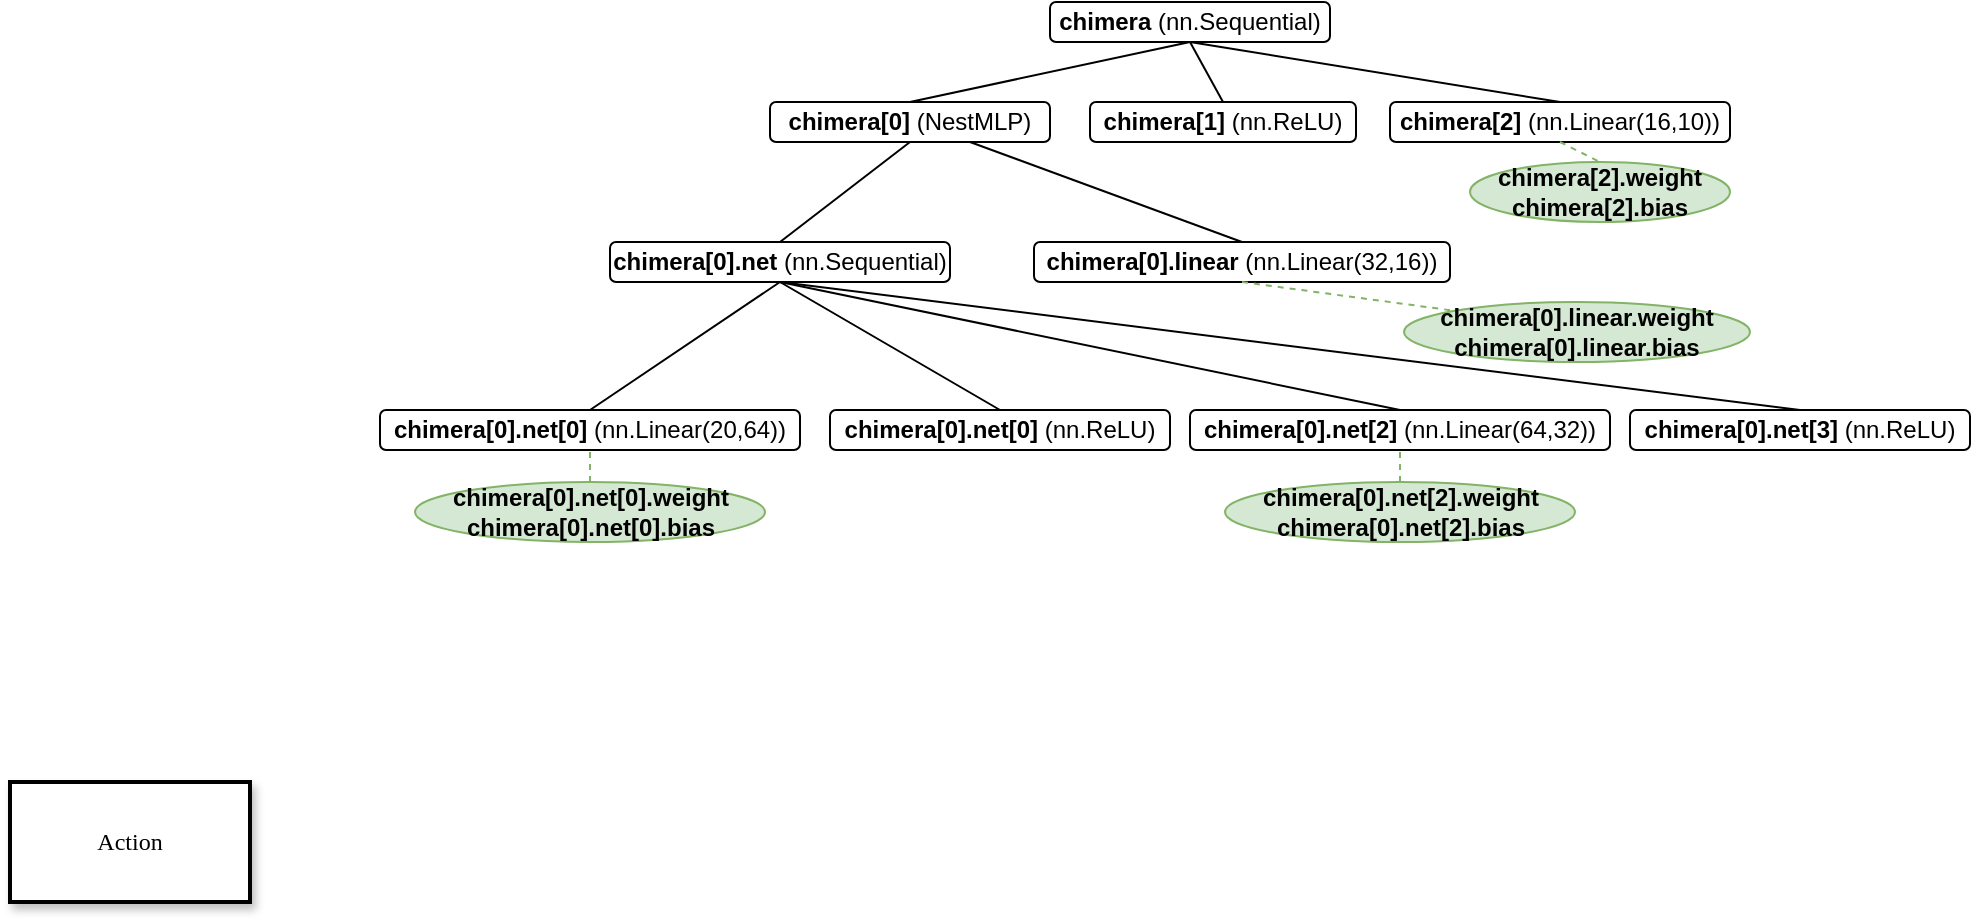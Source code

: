 <mxfile version="20.2.0" type="device"><diagram name="Page-1" id="10a91c8b-09ff-31b1-d368-03940ed4cc9e"><mxGraphModel dx="788" dy="498" grid="1" gridSize="10" guides="1" tooltips="1" connect="1" arrows="1" fold="1" page="1" pageScale="1" pageWidth="1100" pageHeight="850" background="none" math="0" shadow="0"><root><mxCell id="0"/><mxCell id="1" parent="0"/><mxCell id="62893188c0fa7362-20" value="Action" style="whiteSpace=wrap;html=1;rounded=0;shadow=1;labelBackgroundColor=none;strokeWidth=2;fontFamily=Verdana;fontSize=12;align=center;" parent="1" vertex="1"><mxGeometry x="70" y="500" width="120" height="60" as="geometry"/></mxCell><mxCell id="-jlejJTn3zLnuox9k7p4-1" value="&lt;b&gt;chimera&lt;/b&gt; (nn.Sequential)" style="rounded=1;whiteSpace=wrap;html=1;" vertex="1" parent="1"><mxGeometry x="590" y="110" width="140" height="20" as="geometry"/></mxCell><mxCell id="-jlejJTn3zLnuox9k7p4-4" value="&lt;b&gt;chimera[0]&lt;/b&gt; (NestMLP)" style="whiteSpace=wrap;html=1;rounded=1;" vertex="1" parent="1"><mxGeometry x="450" y="160" width="140" height="20" as="geometry"/></mxCell><mxCell id="-jlejJTn3zLnuox9k7p4-7" value="" style="endArrow=none;html=1;rounded=0;exitX=0.5;exitY=0;exitDx=0;exitDy=0;" edge="1" parent="1" source="-jlejJTn3zLnuox9k7p4-4"><mxGeometry width="50" height="50" relative="1" as="geometry"><mxPoint x="570" y="180" as="sourcePoint"/><mxPoint x="660" y="130" as="targetPoint"/></mxGeometry></mxCell><mxCell id="-jlejJTn3zLnuox9k7p4-9" value="&lt;b&gt;chimera[0]&lt;/b&gt;&lt;b&gt;.linear&lt;/b&gt; (nn.Linear(32,16))" style="whiteSpace=wrap;html=1;rounded=1;" vertex="1" parent="1"><mxGeometry x="582" y="230" width="208" height="20" as="geometry"/></mxCell><mxCell id="-jlejJTn3zLnuox9k7p4-10" value="&lt;b&gt;chimera[0]&lt;/b&gt;&lt;b&gt;.net&lt;/b&gt; (nn.Sequential)" style="whiteSpace=wrap;html=1;rounded=1;" vertex="1" parent="1"><mxGeometry x="370" y="230" width="170" height="20" as="geometry"/></mxCell><mxCell id="-jlejJTn3zLnuox9k7p4-11" value="&lt;b&gt;chimera[0]&lt;/b&gt;&lt;b&gt;.net[2]&lt;/b&gt;&amp;nbsp;(nn.Linear(64,32))" style="whiteSpace=wrap;html=1;rounded=1;" vertex="1" parent="1"><mxGeometry x="660" y="314" width="210" height="20" as="geometry"/></mxCell><mxCell id="-jlejJTn3zLnuox9k7p4-12" value="&lt;b&gt;chimera[1]&lt;/b&gt;&amp;nbsp;(nn.ReLU)" style="whiteSpace=wrap;html=1;rounded=1;" vertex="1" parent="1"><mxGeometry x="610" y="160" width="133" height="20" as="geometry"/></mxCell><mxCell id="-jlejJTn3zLnuox9k7p4-14" value="&lt;b&gt;chimera[2]&lt;/b&gt;&amp;nbsp;(nn.Linear(16,10))" style="whiteSpace=wrap;html=1;rounded=1;" vertex="1" parent="1"><mxGeometry x="760" y="160" width="170" height="20" as="geometry"/></mxCell><mxCell id="-jlejJTn3zLnuox9k7p4-16" value="&lt;b&gt;chimera[0]&lt;/b&gt;&lt;b&gt;.net[0]&amp;nbsp;&lt;/b&gt;(nn.Linear(20,64))" style="whiteSpace=wrap;html=1;rounded=1;" vertex="1" parent="1"><mxGeometry x="255" y="314" width="210" height="20" as="geometry"/></mxCell><mxCell id="-jlejJTn3zLnuox9k7p4-17" value="&lt;b&gt;chimera[0]&lt;/b&gt;&lt;b&gt;.net[0]&amp;nbsp;&lt;/b&gt;(nn.ReLU)" style="whiteSpace=wrap;html=1;rounded=1;" vertex="1" parent="1"><mxGeometry x="480" y="314" width="170" height="20" as="geometry"/></mxCell><mxCell id="-jlejJTn3zLnuox9k7p4-21" value="" style="endArrow=none;html=1;rounded=0;exitX=0.5;exitY=0;exitDx=0;exitDy=0;entryX=0.5;entryY=1;entryDx=0;entryDy=0;" edge="1" parent="1" source="-jlejJTn3zLnuox9k7p4-12" target="-jlejJTn3zLnuox9k7p4-1"><mxGeometry width="50" height="50" relative="1" as="geometry"><mxPoint x="560" y="170" as="sourcePoint"/><mxPoint x="670" y="140" as="targetPoint"/></mxGeometry></mxCell><mxCell id="-jlejJTn3zLnuox9k7p4-22" value="" style="endArrow=none;html=1;rounded=0;exitX=0.5;exitY=0;exitDx=0;exitDy=0;entryX=0.5;entryY=1;entryDx=0;entryDy=0;" edge="1" parent="1" source="-jlejJTn3zLnuox9k7p4-14" target="-jlejJTn3zLnuox9k7p4-1"><mxGeometry width="50" height="50" relative="1" as="geometry"><mxPoint x="570" y="180" as="sourcePoint"/><mxPoint x="680" y="150" as="targetPoint"/></mxGeometry></mxCell><mxCell id="-jlejJTn3zLnuox9k7p4-23" value="" style="endArrow=none;html=1;rounded=0;entryX=0.5;entryY=1;entryDx=0;entryDy=0;exitX=0.5;exitY=0;exitDx=0;exitDy=0;" edge="1" parent="1" source="-jlejJTn3zLnuox9k7p4-10" target="-jlejJTn3zLnuox9k7p4-4"><mxGeometry width="50" height="50" relative="1" as="geometry"><mxPoint x="610" y="270" as="sourcePoint"/><mxPoint x="660" y="220" as="targetPoint"/></mxGeometry></mxCell><mxCell id="-jlejJTn3zLnuox9k7p4-24" value="" style="endArrow=none;html=1;rounded=0;exitX=0.5;exitY=0;exitDx=0;exitDy=0;" edge="1" parent="1" source="-jlejJTn3zLnuox9k7p4-9"><mxGeometry width="50" height="50" relative="1" as="geometry"><mxPoint x="580" y="190" as="sourcePoint"/><mxPoint x="550" y="180" as="targetPoint"/></mxGeometry></mxCell><mxCell id="-jlejJTn3zLnuox9k7p4-25" value="" style="endArrow=none;html=1;rounded=0;entryX=0.5;entryY=1;entryDx=0;entryDy=0;exitX=0.5;exitY=0;exitDx=0;exitDy=0;" edge="1" parent="1" source="-jlejJTn3zLnuox9k7p4-11" target="-jlejJTn3zLnuox9k7p4-10"><mxGeometry width="50" height="50" relative="1" as="geometry"><mxPoint x="610" y="290" as="sourcePoint"/><mxPoint x="660" y="240" as="targetPoint"/></mxGeometry></mxCell><mxCell id="-jlejJTn3zLnuox9k7p4-26" value="" style="endArrow=none;html=1;rounded=0;entryX=0.5;entryY=1;entryDx=0;entryDy=0;exitX=0.5;exitY=0;exitDx=0;exitDy=0;" edge="1" parent="1" source="-jlejJTn3zLnuox9k7p4-17" target="-jlejJTn3zLnuox9k7p4-10"><mxGeometry width="50" height="50" relative="1" as="geometry"><mxPoint x="475" y="290" as="sourcePoint"/><mxPoint x="525" y="260" as="targetPoint"/></mxGeometry></mxCell><mxCell id="-jlejJTn3zLnuox9k7p4-27" value="" style="endArrow=none;html=1;rounded=0;entryX=0.5;entryY=1;entryDx=0;entryDy=0;exitX=0.5;exitY=0;exitDx=0;exitDy=0;" edge="1" parent="1" source="-jlejJTn3zLnuox9k7p4-16" target="-jlejJTn3zLnuox9k7p4-10"><mxGeometry width="50" height="50" relative="1" as="geometry"><mxPoint x="485" y="300" as="sourcePoint"/><mxPoint x="535" y="270" as="targetPoint"/></mxGeometry></mxCell><mxCell id="-jlejJTn3zLnuox9k7p4-28" value="" style="endArrow=none;html=1;rounded=0;exitX=0.5;exitY=0;exitDx=0;exitDy=0;entryX=0.5;entryY=1;entryDx=0;entryDy=0;fontColor=none;noLabel=1;" edge="1" parent="1" source="-jlejJTn3zLnuox9k7p4-30" target="-jlejJTn3zLnuox9k7p4-10"><mxGeometry width="50" height="50" relative="1" as="geometry"><mxPoint x="500" y="365" as="sourcePoint"/><mxPoint x="550" y="335" as="targetPoint"/></mxGeometry></mxCell><mxCell id="-jlejJTn3zLnuox9k7p4-30" value="&lt;b&gt;chimera[0]&lt;/b&gt;&lt;b&gt;.net[3]&lt;/b&gt; (nn.ReLU)" style="whiteSpace=wrap;html=1;rounded=1;" vertex="1" parent="1"><mxGeometry x="880" y="314" width="170" height="20" as="geometry"/></mxCell><mxCell id="-jlejJTn3zLnuox9k7p4-32" value="" style="endArrow=none;dashed=1;html=1;rounded=0;fontColor=none;exitX=0.5;exitY=1;exitDx=0;exitDy=0;entryX=0.5;entryY=0;entryDx=0;entryDy=0;fillColor=#d5e8d4;strokeColor=#82b366;" edge="1" parent="1" source="-jlejJTn3zLnuox9k7p4-14" target="-jlejJTn3zLnuox9k7p4-33"><mxGeometry width="50" height="50" relative="1" as="geometry"><mxPoint x="630" y="360" as="sourcePoint"/><mxPoint x="710" y="190" as="targetPoint"/></mxGeometry></mxCell><mxCell id="-jlejJTn3zLnuox9k7p4-33" value="&lt;b&gt;chimera[2]&lt;/b&gt;&lt;b&gt;.weight&lt;br&gt;&lt;/b&gt;&lt;b&gt;chimera[2]&lt;/b&gt;&lt;b&gt;.bias&lt;/b&gt;" style="ellipse;whiteSpace=wrap;html=1;fillColor=#d5e8d4;strokeColor=#82b366;" vertex="1" parent="1"><mxGeometry x="800" y="190" width="130" height="30" as="geometry"/></mxCell><mxCell id="-jlejJTn3zLnuox9k7p4-35" value="&lt;b&gt;chimera[0]&lt;/b&gt;&lt;b&gt;.net[0].weight&lt;br&gt;&lt;/b&gt;&lt;b&gt;chimera[0]&lt;/b&gt;&lt;b&gt;.net[0].bias&lt;/b&gt;" style="ellipse;whiteSpace=wrap;html=1;fillColor=#d5e8d4;strokeColor=#82b366;" vertex="1" parent="1"><mxGeometry x="272.5" y="350" width="175" height="30" as="geometry"/></mxCell><mxCell id="-jlejJTn3zLnuox9k7p4-37" value="&lt;b&gt;chimera[0]&lt;/b&gt;&lt;b&gt;.linear.weight&lt;br&gt;&lt;/b&gt;&lt;b&gt;chimera[0]&lt;/b&gt;&lt;b&gt;.linear.bias&lt;/b&gt;" style="ellipse;whiteSpace=wrap;html=1;fillColor=#d5e8d4;strokeColor=#82b366;" vertex="1" parent="1"><mxGeometry x="767" y="260" width="173" height="30" as="geometry"/></mxCell><mxCell id="-jlejJTn3zLnuox9k7p4-38" value="" style="endArrow=none;dashed=1;html=1;rounded=0;fontColor=none;exitX=0.5;exitY=1;exitDx=0;exitDy=0;entryX=0;entryY=0;entryDx=0;entryDy=0;fillColor=#d5e8d4;strokeColor=#82b366;" edge="1" parent="1" source="-jlejJTn3zLnuox9k7p4-9" target="-jlejJTn3zLnuox9k7p4-37"><mxGeometry width="50" height="50" relative="1" as="geometry"><mxPoint x="790.0" y="190" as="sourcePoint"/><mxPoint x="812.0" y="200" as="targetPoint"/></mxGeometry></mxCell><mxCell id="-jlejJTn3zLnuox9k7p4-41" value="" style="endArrow=none;dashed=1;html=1;rounded=0;fontColor=none;exitX=0.5;exitY=0;exitDx=0;exitDy=0;entryX=0.5;entryY=1;entryDx=0;entryDy=0;fillColor=#d5e8d4;strokeColor=#82b366;" edge="1" parent="1" source="-jlejJTn3zLnuox9k7p4-35" target="-jlejJTn3zLnuox9k7p4-16"><mxGeometry width="50" height="50" relative="1" as="geometry"><mxPoint x="790.0" y="190" as="sourcePoint"/><mxPoint x="820.003" y="204.501" as="targetPoint"/></mxGeometry></mxCell><mxCell id="-jlejJTn3zLnuox9k7p4-42" value="" style="endArrow=none;dashed=1;html=1;rounded=0;fontColor=none;entryX=0.5;entryY=1;entryDx=0;entryDy=0;fillColor=#d5e8d4;strokeColor=#82b366;exitX=0.5;exitY=0;exitDx=0;exitDy=0;" edge="1" parent="1" source="-jlejJTn3zLnuox9k7p4-45" target="-jlejJTn3zLnuox9k7p4-11"><mxGeometry width="50" height="50" relative="1" as="geometry"><mxPoint x="715" y="350.0" as="sourcePoint"/><mxPoint x="425" y="344" as="targetPoint"/></mxGeometry></mxCell><mxCell id="-jlejJTn3zLnuox9k7p4-45" value="&lt;b&gt;chimera[0]&lt;/b&gt;&lt;b&gt;.net[2].weight&lt;br&gt;&lt;/b&gt;&lt;b&gt;chimera[0]&lt;/b&gt;&lt;b&gt;.net[2].bias&lt;/b&gt;" style="ellipse;whiteSpace=wrap;html=1;fillColor=#d5e8d4;strokeColor=#82b366;" vertex="1" parent="1"><mxGeometry x="677.5" y="350" width="175" height="30" as="geometry"/></mxCell></root></mxGraphModel></diagram></mxfile>
